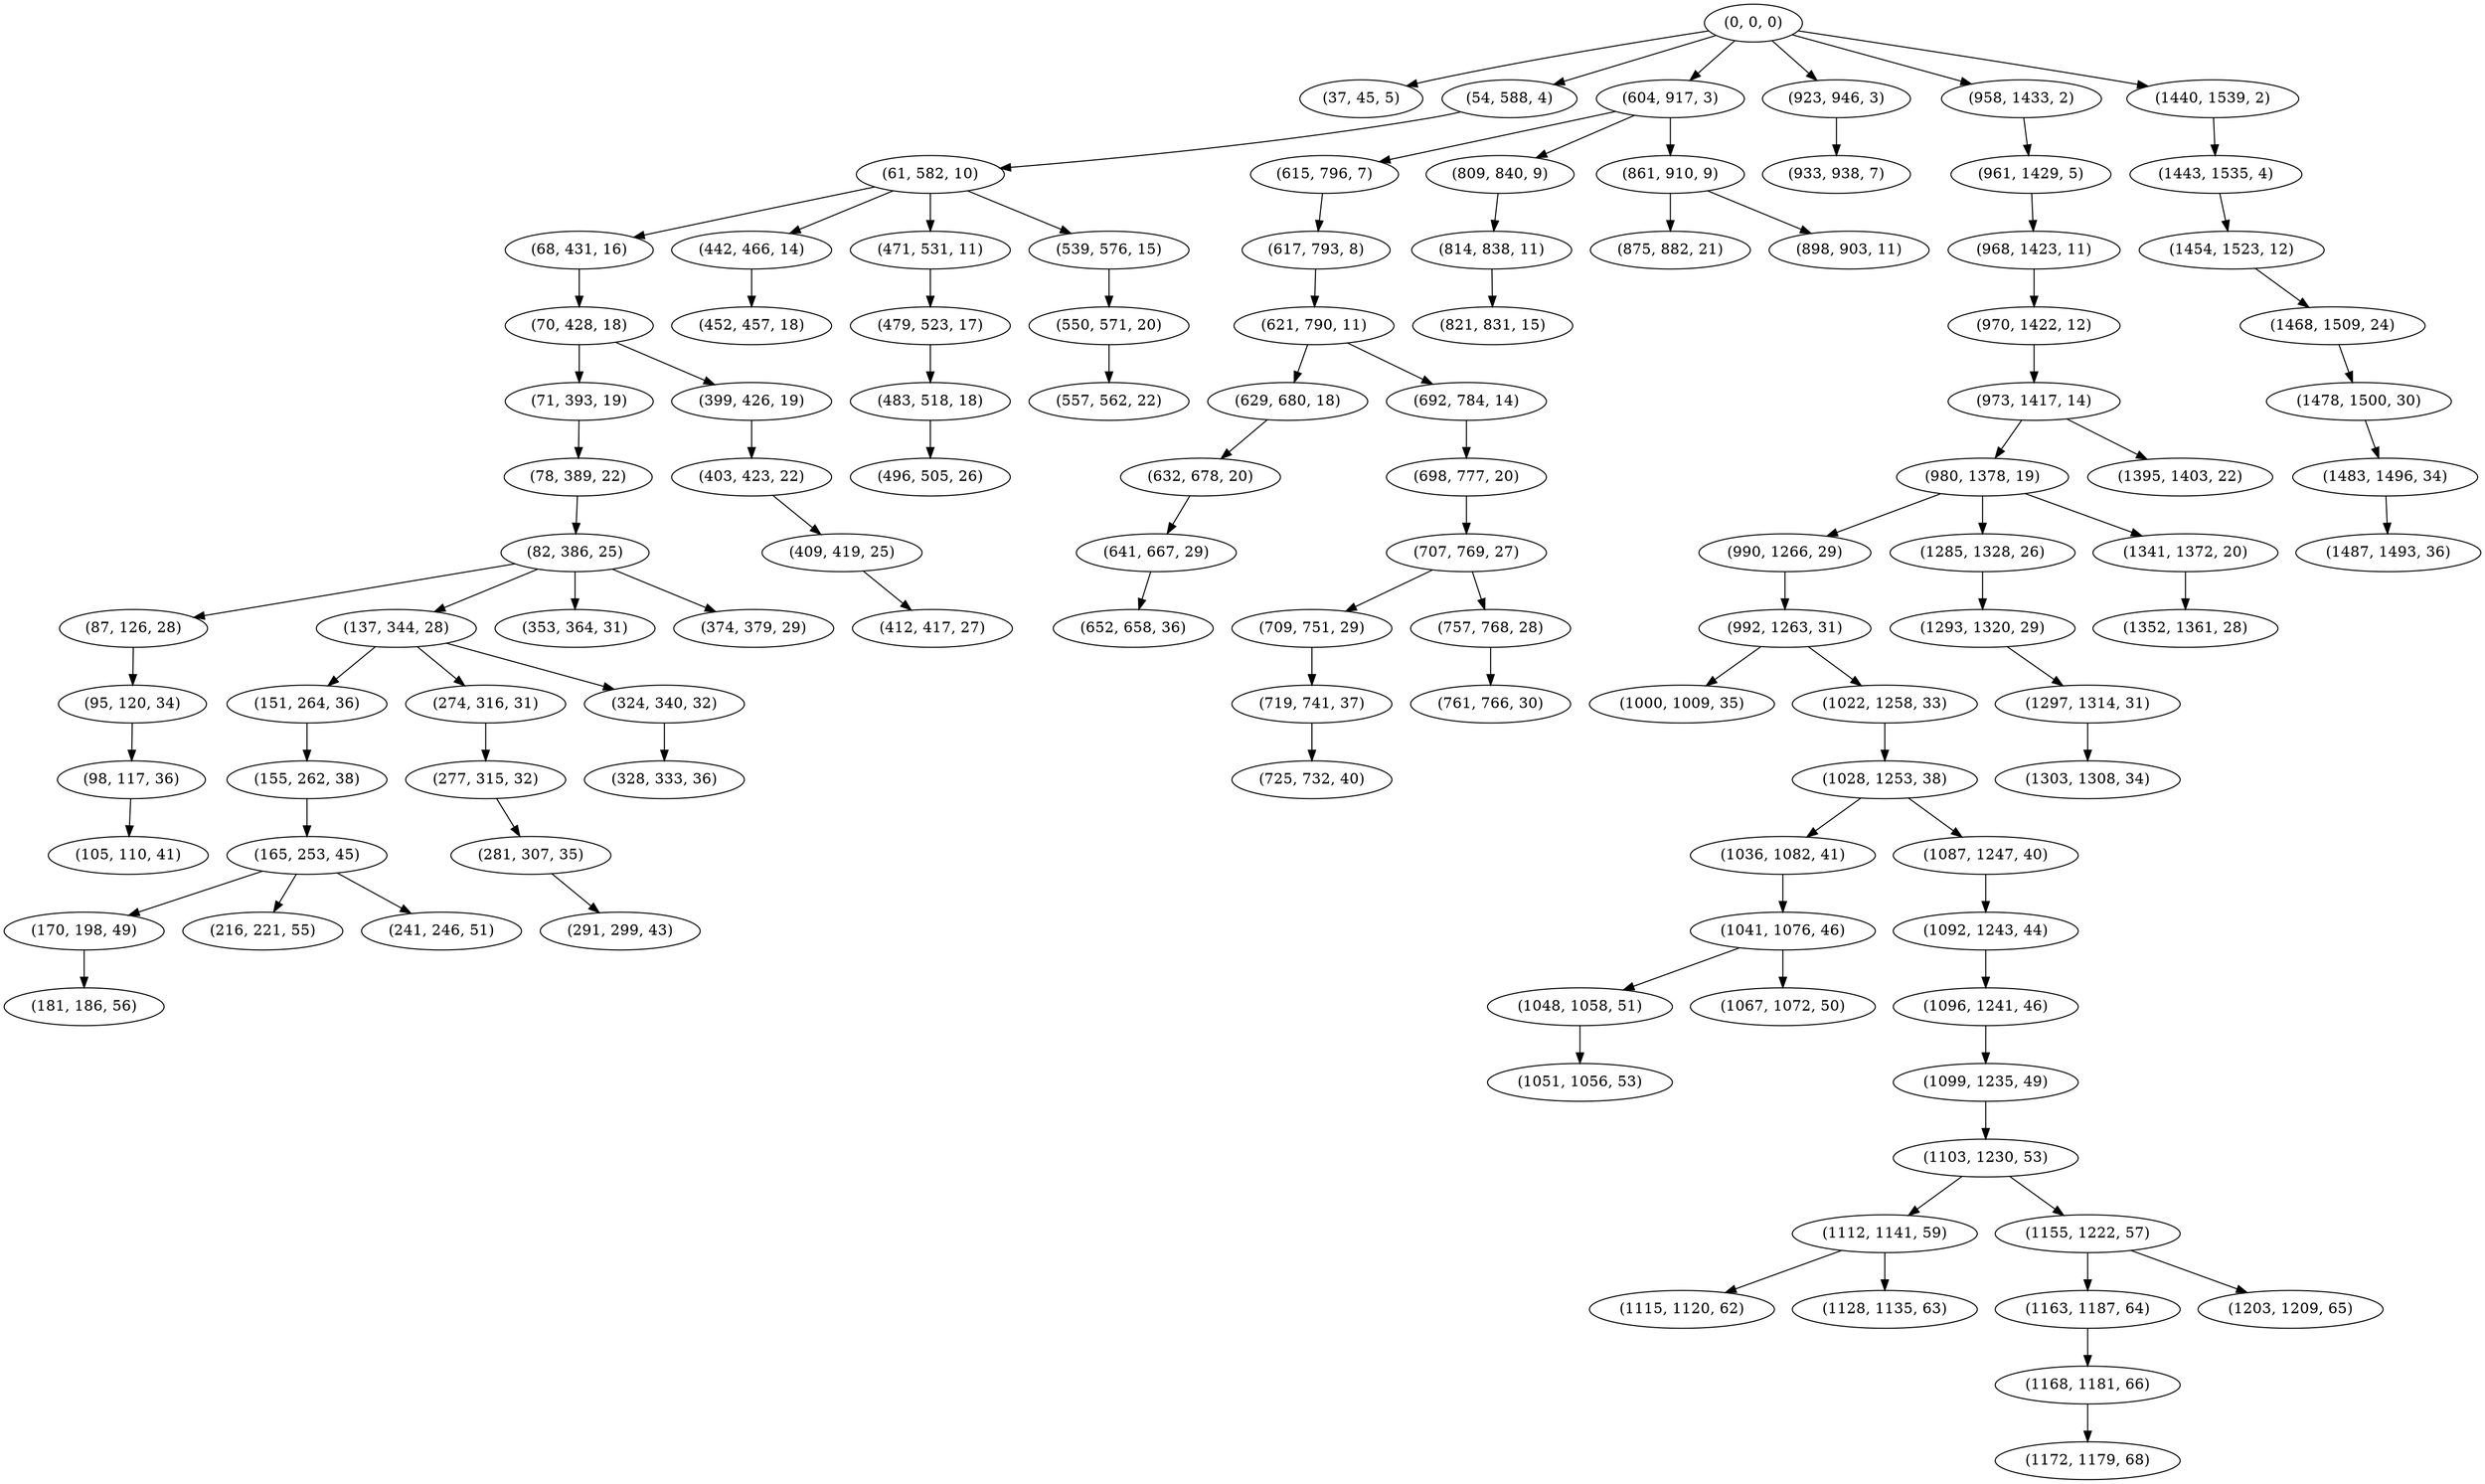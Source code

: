 digraph tree {
    "(0, 0, 0)";
    "(37, 45, 5)";
    "(54, 588, 4)";
    "(61, 582, 10)";
    "(68, 431, 16)";
    "(70, 428, 18)";
    "(71, 393, 19)";
    "(78, 389, 22)";
    "(82, 386, 25)";
    "(87, 126, 28)";
    "(95, 120, 34)";
    "(98, 117, 36)";
    "(105, 110, 41)";
    "(137, 344, 28)";
    "(151, 264, 36)";
    "(155, 262, 38)";
    "(165, 253, 45)";
    "(170, 198, 49)";
    "(181, 186, 56)";
    "(216, 221, 55)";
    "(241, 246, 51)";
    "(274, 316, 31)";
    "(277, 315, 32)";
    "(281, 307, 35)";
    "(291, 299, 43)";
    "(324, 340, 32)";
    "(328, 333, 36)";
    "(353, 364, 31)";
    "(374, 379, 29)";
    "(399, 426, 19)";
    "(403, 423, 22)";
    "(409, 419, 25)";
    "(412, 417, 27)";
    "(442, 466, 14)";
    "(452, 457, 18)";
    "(471, 531, 11)";
    "(479, 523, 17)";
    "(483, 518, 18)";
    "(496, 505, 26)";
    "(539, 576, 15)";
    "(550, 571, 20)";
    "(557, 562, 22)";
    "(604, 917, 3)";
    "(615, 796, 7)";
    "(617, 793, 8)";
    "(621, 790, 11)";
    "(629, 680, 18)";
    "(632, 678, 20)";
    "(641, 667, 29)";
    "(652, 658, 36)";
    "(692, 784, 14)";
    "(698, 777, 20)";
    "(707, 769, 27)";
    "(709, 751, 29)";
    "(719, 741, 37)";
    "(725, 732, 40)";
    "(757, 768, 28)";
    "(761, 766, 30)";
    "(809, 840, 9)";
    "(814, 838, 11)";
    "(821, 831, 15)";
    "(861, 910, 9)";
    "(875, 882, 21)";
    "(898, 903, 11)";
    "(923, 946, 3)";
    "(933, 938, 7)";
    "(958, 1433, 2)";
    "(961, 1429, 5)";
    "(968, 1423, 11)";
    "(970, 1422, 12)";
    "(973, 1417, 14)";
    "(980, 1378, 19)";
    "(990, 1266, 29)";
    "(992, 1263, 31)";
    "(1000, 1009, 35)";
    "(1022, 1258, 33)";
    "(1028, 1253, 38)";
    "(1036, 1082, 41)";
    "(1041, 1076, 46)";
    "(1048, 1058, 51)";
    "(1051, 1056, 53)";
    "(1067, 1072, 50)";
    "(1087, 1247, 40)";
    "(1092, 1243, 44)";
    "(1096, 1241, 46)";
    "(1099, 1235, 49)";
    "(1103, 1230, 53)";
    "(1112, 1141, 59)";
    "(1115, 1120, 62)";
    "(1128, 1135, 63)";
    "(1155, 1222, 57)";
    "(1163, 1187, 64)";
    "(1168, 1181, 66)";
    "(1172, 1179, 68)";
    "(1203, 1209, 65)";
    "(1285, 1328, 26)";
    "(1293, 1320, 29)";
    "(1297, 1314, 31)";
    "(1303, 1308, 34)";
    "(1341, 1372, 20)";
    "(1352, 1361, 28)";
    "(1395, 1403, 22)";
    "(1440, 1539, 2)";
    "(1443, 1535, 4)";
    "(1454, 1523, 12)";
    "(1468, 1509, 24)";
    "(1478, 1500, 30)";
    "(1483, 1496, 34)";
    "(1487, 1493, 36)";
    "(0, 0, 0)" -> "(37, 45, 5)";
    "(0, 0, 0)" -> "(54, 588, 4)";
    "(0, 0, 0)" -> "(604, 917, 3)";
    "(0, 0, 0)" -> "(923, 946, 3)";
    "(0, 0, 0)" -> "(958, 1433, 2)";
    "(0, 0, 0)" -> "(1440, 1539, 2)";
    "(54, 588, 4)" -> "(61, 582, 10)";
    "(61, 582, 10)" -> "(68, 431, 16)";
    "(61, 582, 10)" -> "(442, 466, 14)";
    "(61, 582, 10)" -> "(471, 531, 11)";
    "(61, 582, 10)" -> "(539, 576, 15)";
    "(68, 431, 16)" -> "(70, 428, 18)";
    "(70, 428, 18)" -> "(71, 393, 19)";
    "(70, 428, 18)" -> "(399, 426, 19)";
    "(71, 393, 19)" -> "(78, 389, 22)";
    "(78, 389, 22)" -> "(82, 386, 25)";
    "(82, 386, 25)" -> "(87, 126, 28)";
    "(82, 386, 25)" -> "(137, 344, 28)";
    "(82, 386, 25)" -> "(353, 364, 31)";
    "(82, 386, 25)" -> "(374, 379, 29)";
    "(87, 126, 28)" -> "(95, 120, 34)";
    "(95, 120, 34)" -> "(98, 117, 36)";
    "(98, 117, 36)" -> "(105, 110, 41)";
    "(137, 344, 28)" -> "(151, 264, 36)";
    "(137, 344, 28)" -> "(274, 316, 31)";
    "(137, 344, 28)" -> "(324, 340, 32)";
    "(151, 264, 36)" -> "(155, 262, 38)";
    "(155, 262, 38)" -> "(165, 253, 45)";
    "(165, 253, 45)" -> "(170, 198, 49)";
    "(165, 253, 45)" -> "(216, 221, 55)";
    "(165, 253, 45)" -> "(241, 246, 51)";
    "(170, 198, 49)" -> "(181, 186, 56)";
    "(274, 316, 31)" -> "(277, 315, 32)";
    "(277, 315, 32)" -> "(281, 307, 35)";
    "(281, 307, 35)" -> "(291, 299, 43)";
    "(324, 340, 32)" -> "(328, 333, 36)";
    "(399, 426, 19)" -> "(403, 423, 22)";
    "(403, 423, 22)" -> "(409, 419, 25)";
    "(409, 419, 25)" -> "(412, 417, 27)";
    "(442, 466, 14)" -> "(452, 457, 18)";
    "(471, 531, 11)" -> "(479, 523, 17)";
    "(479, 523, 17)" -> "(483, 518, 18)";
    "(483, 518, 18)" -> "(496, 505, 26)";
    "(539, 576, 15)" -> "(550, 571, 20)";
    "(550, 571, 20)" -> "(557, 562, 22)";
    "(604, 917, 3)" -> "(615, 796, 7)";
    "(604, 917, 3)" -> "(809, 840, 9)";
    "(604, 917, 3)" -> "(861, 910, 9)";
    "(615, 796, 7)" -> "(617, 793, 8)";
    "(617, 793, 8)" -> "(621, 790, 11)";
    "(621, 790, 11)" -> "(629, 680, 18)";
    "(621, 790, 11)" -> "(692, 784, 14)";
    "(629, 680, 18)" -> "(632, 678, 20)";
    "(632, 678, 20)" -> "(641, 667, 29)";
    "(641, 667, 29)" -> "(652, 658, 36)";
    "(692, 784, 14)" -> "(698, 777, 20)";
    "(698, 777, 20)" -> "(707, 769, 27)";
    "(707, 769, 27)" -> "(709, 751, 29)";
    "(707, 769, 27)" -> "(757, 768, 28)";
    "(709, 751, 29)" -> "(719, 741, 37)";
    "(719, 741, 37)" -> "(725, 732, 40)";
    "(757, 768, 28)" -> "(761, 766, 30)";
    "(809, 840, 9)" -> "(814, 838, 11)";
    "(814, 838, 11)" -> "(821, 831, 15)";
    "(861, 910, 9)" -> "(875, 882, 21)";
    "(861, 910, 9)" -> "(898, 903, 11)";
    "(923, 946, 3)" -> "(933, 938, 7)";
    "(958, 1433, 2)" -> "(961, 1429, 5)";
    "(961, 1429, 5)" -> "(968, 1423, 11)";
    "(968, 1423, 11)" -> "(970, 1422, 12)";
    "(970, 1422, 12)" -> "(973, 1417, 14)";
    "(973, 1417, 14)" -> "(980, 1378, 19)";
    "(973, 1417, 14)" -> "(1395, 1403, 22)";
    "(980, 1378, 19)" -> "(990, 1266, 29)";
    "(980, 1378, 19)" -> "(1285, 1328, 26)";
    "(980, 1378, 19)" -> "(1341, 1372, 20)";
    "(990, 1266, 29)" -> "(992, 1263, 31)";
    "(992, 1263, 31)" -> "(1000, 1009, 35)";
    "(992, 1263, 31)" -> "(1022, 1258, 33)";
    "(1022, 1258, 33)" -> "(1028, 1253, 38)";
    "(1028, 1253, 38)" -> "(1036, 1082, 41)";
    "(1028, 1253, 38)" -> "(1087, 1247, 40)";
    "(1036, 1082, 41)" -> "(1041, 1076, 46)";
    "(1041, 1076, 46)" -> "(1048, 1058, 51)";
    "(1041, 1076, 46)" -> "(1067, 1072, 50)";
    "(1048, 1058, 51)" -> "(1051, 1056, 53)";
    "(1087, 1247, 40)" -> "(1092, 1243, 44)";
    "(1092, 1243, 44)" -> "(1096, 1241, 46)";
    "(1096, 1241, 46)" -> "(1099, 1235, 49)";
    "(1099, 1235, 49)" -> "(1103, 1230, 53)";
    "(1103, 1230, 53)" -> "(1112, 1141, 59)";
    "(1103, 1230, 53)" -> "(1155, 1222, 57)";
    "(1112, 1141, 59)" -> "(1115, 1120, 62)";
    "(1112, 1141, 59)" -> "(1128, 1135, 63)";
    "(1155, 1222, 57)" -> "(1163, 1187, 64)";
    "(1155, 1222, 57)" -> "(1203, 1209, 65)";
    "(1163, 1187, 64)" -> "(1168, 1181, 66)";
    "(1168, 1181, 66)" -> "(1172, 1179, 68)";
    "(1285, 1328, 26)" -> "(1293, 1320, 29)";
    "(1293, 1320, 29)" -> "(1297, 1314, 31)";
    "(1297, 1314, 31)" -> "(1303, 1308, 34)";
    "(1341, 1372, 20)" -> "(1352, 1361, 28)";
    "(1440, 1539, 2)" -> "(1443, 1535, 4)";
    "(1443, 1535, 4)" -> "(1454, 1523, 12)";
    "(1454, 1523, 12)" -> "(1468, 1509, 24)";
    "(1468, 1509, 24)" -> "(1478, 1500, 30)";
    "(1478, 1500, 30)" -> "(1483, 1496, 34)";
    "(1483, 1496, 34)" -> "(1487, 1493, 36)";
}
